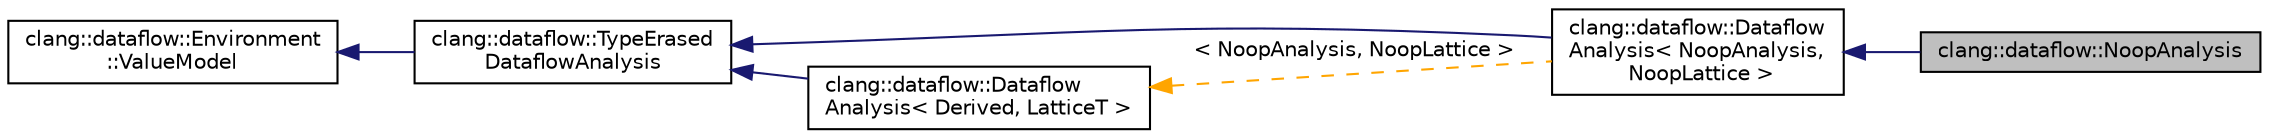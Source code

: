 digraph "clang::dataflow::NoopAnalysis"
{
 // LATEX_PDF_SIZE
  bgcolor="transparent";
  edge [fontname="Helvetica",fontsize="10",labelfontname="Helvetica",labelfontsize="10"];
  node [fontname="Helvetica",fontsize="10",shape=record];
  rankdir="LR";
  Node1 [label="clang::dataflow::NoopAnalysis",height=0.2,width=0.4,color="black", fillcolor="grey75", style="filled", fontcolor="black",tooltip=" "];
  Node2 -> Node1 [dir="back",color="midnightblue",fontsize="10",style="solid",fontname="Helvetica"];
  Node2 [label="clang::dataflow::Dataflow\lAnalysis\< NoopAnalysis,\l NoopLattice \>",height=0.2,width=0.4,color="black",URL="$classclang_1_1dataflow_1_1DataflowAnalysis.html",tooltip=" "];
  Node3 -> Node2 [dir="back",color="midnightblue",fontsize="10",style="solid",fontname="Helvetica"];
  Node3 [label="clang::dataflow::TypeErased\lDataflowAnalysis",height=0.2,width=0.4,color="black",URL="$classclang_1_1dataflow_1_1TypeErasedDataflowAnalysis.html",tooltip="Type-erased base class for dataflow analyses built on a single lattice type."];
  Node4 -> Node3 [dir="back",color="midnightblue",fontsize="10",style="solid",fontname="Helvetica"];
  Node4 [label="clang::dataflow::Environment\l::ValueModel",height=0.2,width=0.4,color="black",URL="$classclang_1_1dataflow_1_1Environment_1_1ValueModel.html",tooltip="Supplements Environment with non-standard comparison and join operations."];
  Node5 -> Node2 [dir="back",color="orange",fontsize="10",style="dashed",label=" \< NoopAnalysis, NoopLattice \>" ,fontname="Helvetica"];
  Node5 [label="clang::dataflow::Dataflow\lAnalysis\< Derived, LatticeT \>",height=0.2,width=0.4,color="black",URL="$classclang_1_1dataflow_1_1DataflowAnalysis.html",tooltip="Base class template for dataflow analyses built on a single lattice type."];
  Node3 -> Node5 [dir="back",color="midnightblue",fontsize="10",style="solid",fontname="Helvetica"];
}

